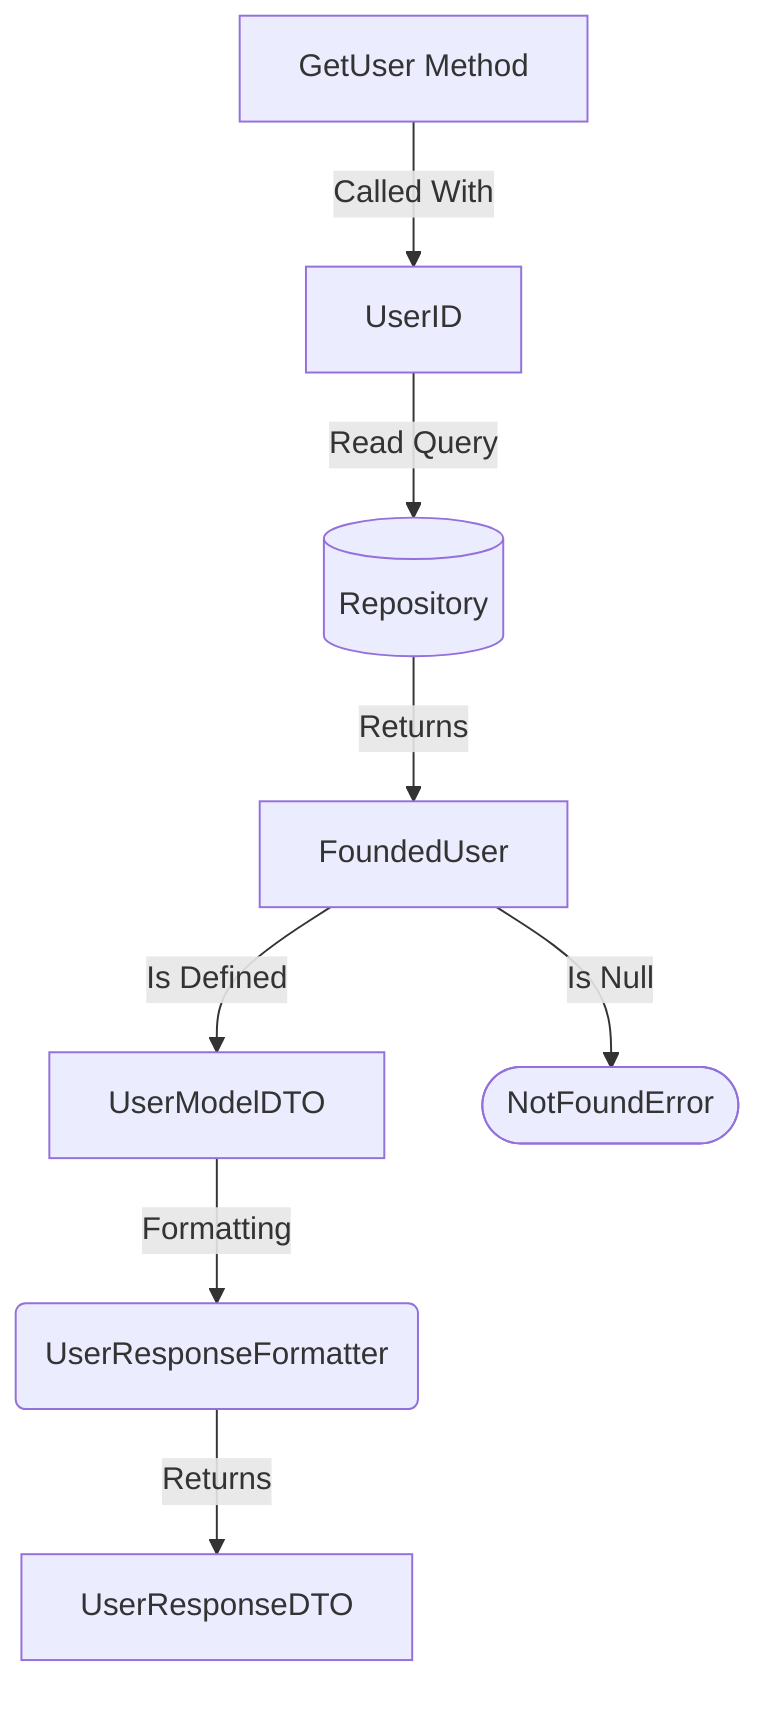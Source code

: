 flowchart TD
    get[GetUser Method]
    id[UserID]
    query[(Repository)]
    found[FoundedUser]
    user[UserModelDTO]
    nfError([NotFoundError])
    resMap(UserResponseFormatter)
    resDTO[UserResponseDTO]

    get -- Called With --> id
    id -- Read Query --> query
    query -- Returns --> found
    found -- Is Defined --> user
    found -- Is Null --> nfError
    user -- Formatting --> resMap
    resMap -- Returns --> resDTO